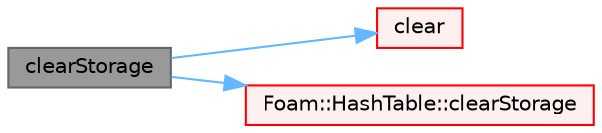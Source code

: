 digraph "clearStorage"
{
 // LATEX_PDF_SIZE
  bgcolor="transparent";
  edge [fontname=Helvetica,fontsize=10,labelfontname=Helvetica,labelfontsize=10];
  node [fontname=Helvetica,fontsize=10,shape=box,height=0.2,width=0.4];
  rankdir="LR";
  Node1 [id="Node000001",label="clearStorage",height=0.2,width=0.4,color="gray40", fillcolor="grey60", style="filled", fontcolor="black",tooltip=" "];
  Node1 -> Node2 [id="edge1_Node000001_Node000002",color="steelblue1",style="solid",tooltip=" "];
  Node2 [id="Node000002",label="clear",height=0.2,width=0.4,color="red", fillcolor="#FFF0F0", style="filled",URL="$classFoam_1_1objectRegistry.html#ac8bb3912a3ce86b15842e79d0b421204",tooltip=" "];
  Node1 -> Node7 [id="edge2_Node000001_Node000007",color="steelblue1",style="solid",tooltip=" "];
  Node7 [id="Node000007",label="Foam::HashTable::clearStorage",height=0.2,width=0.4,color="red", fillcolor="#FFF0F0", style="filled",URL="$classFoam_1_1HashTable.html#a77e7fd5aa3adf14be9cbcd6e670f7843",tooltip=" "];
}

